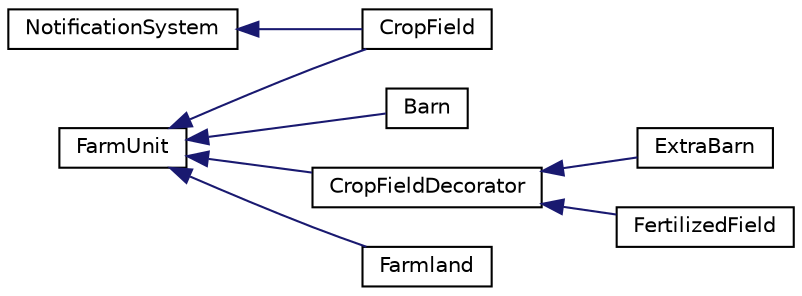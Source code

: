 digraph "Graphical Class Hierarchy"
{
 // LATEX_PDF_SIZE
  edge [fontname="Helvetica",fontsize="10",labelfontname="Helvetica",labelfontsize="10"];
  node [fontname="Helvetica",fontsize="10",shape=record];
  rankdir="LR";
  Node0 [label="FarmUnit",height=0.2,width=0.4,color="black", fillcolor="white", style="filled",URL="$classFarmUnit.html",tooltip="Abstract class representing a unit in the farm."];
  Node0 -> Node1 [dir="back",color="midnightblue",fontsize="10",style="solid",fontname="Helvetica"];
  Node1 [label="Barn",height=0.2,width=0.4,color="black", fillcolor="white", style="filled",URL="$classBarn.html",tooltip="Represents a storage facility for farm produce."];
  Node0 -> Node2 [dir="back",color="midnightblue",fontsize="10",style="solid",fontname="Helvetica"];
  Node2 [label="CropField",height=0.2,width=0.4,color="black", fillcolor="white", style="filled",URL="$classCropField.html",tooltip="Represents a crop field unit in the farm system."];
  Node0 -> Node3 [dir="back",color="midnightblue",fontsize="10",style="solid",fontname="Helvetica"];
  Node3 [label="CropFieldDecorator",height=0.2,width=0.4,color="black", fillcolor="white", style="filled",URL="$classCropFieldDecorator.html",tooltip="Abstract base class for CropField decorators that adds additional functionality to CropField objects."];
  Node3 -> Node4 [dir="back",color="midnightblue",fontsize="10",style="solid",fontname="Helvetica"];
  Node4 [label="ExtraBarn",height=0.2,width=0.4,color="black", fillcolor="white", style="filled",URL="$classExtraBarn.html",tooltip="A decorator class that adds extra storage capacity to a CropField."];
  Node3 -> Node5 [dir="back",color="midnightblue",fontsize="10",style="solid",fontname="Helvetica"];
  Node5 [label="FertilizedField",height=0.2,width=0.4,color="black", fillcolor="white", style="filled",URL="$classFertilizedField.html",tooltip="A concrete decorator for CropField that adds fertilization functionality."];
  Node0 -> Node6 [dir="back",color="midnightblue",fontsize="10",style="solid",fontname="Helvetica"];
  Node6 [label="Farmland",height=0.2,width=0.4,color="black", fillcolor="white", style="filled",URL="$classFarmland.html",tooltip="Represents a composite farm unit that can contain other farm units."];
  Node11 [label="NotificationSystem",height=0.2,width=0.4,color="black", fillcolor="white", style="filled",URL="$classNotificationSystem.html",tooltip="Implements the Subject role in the Observer design pattern."];
  Node11 -> Node2 [dir="back",color="midnightblue",fontsize="10",style="solid",fontname="Helvetica"];
}
